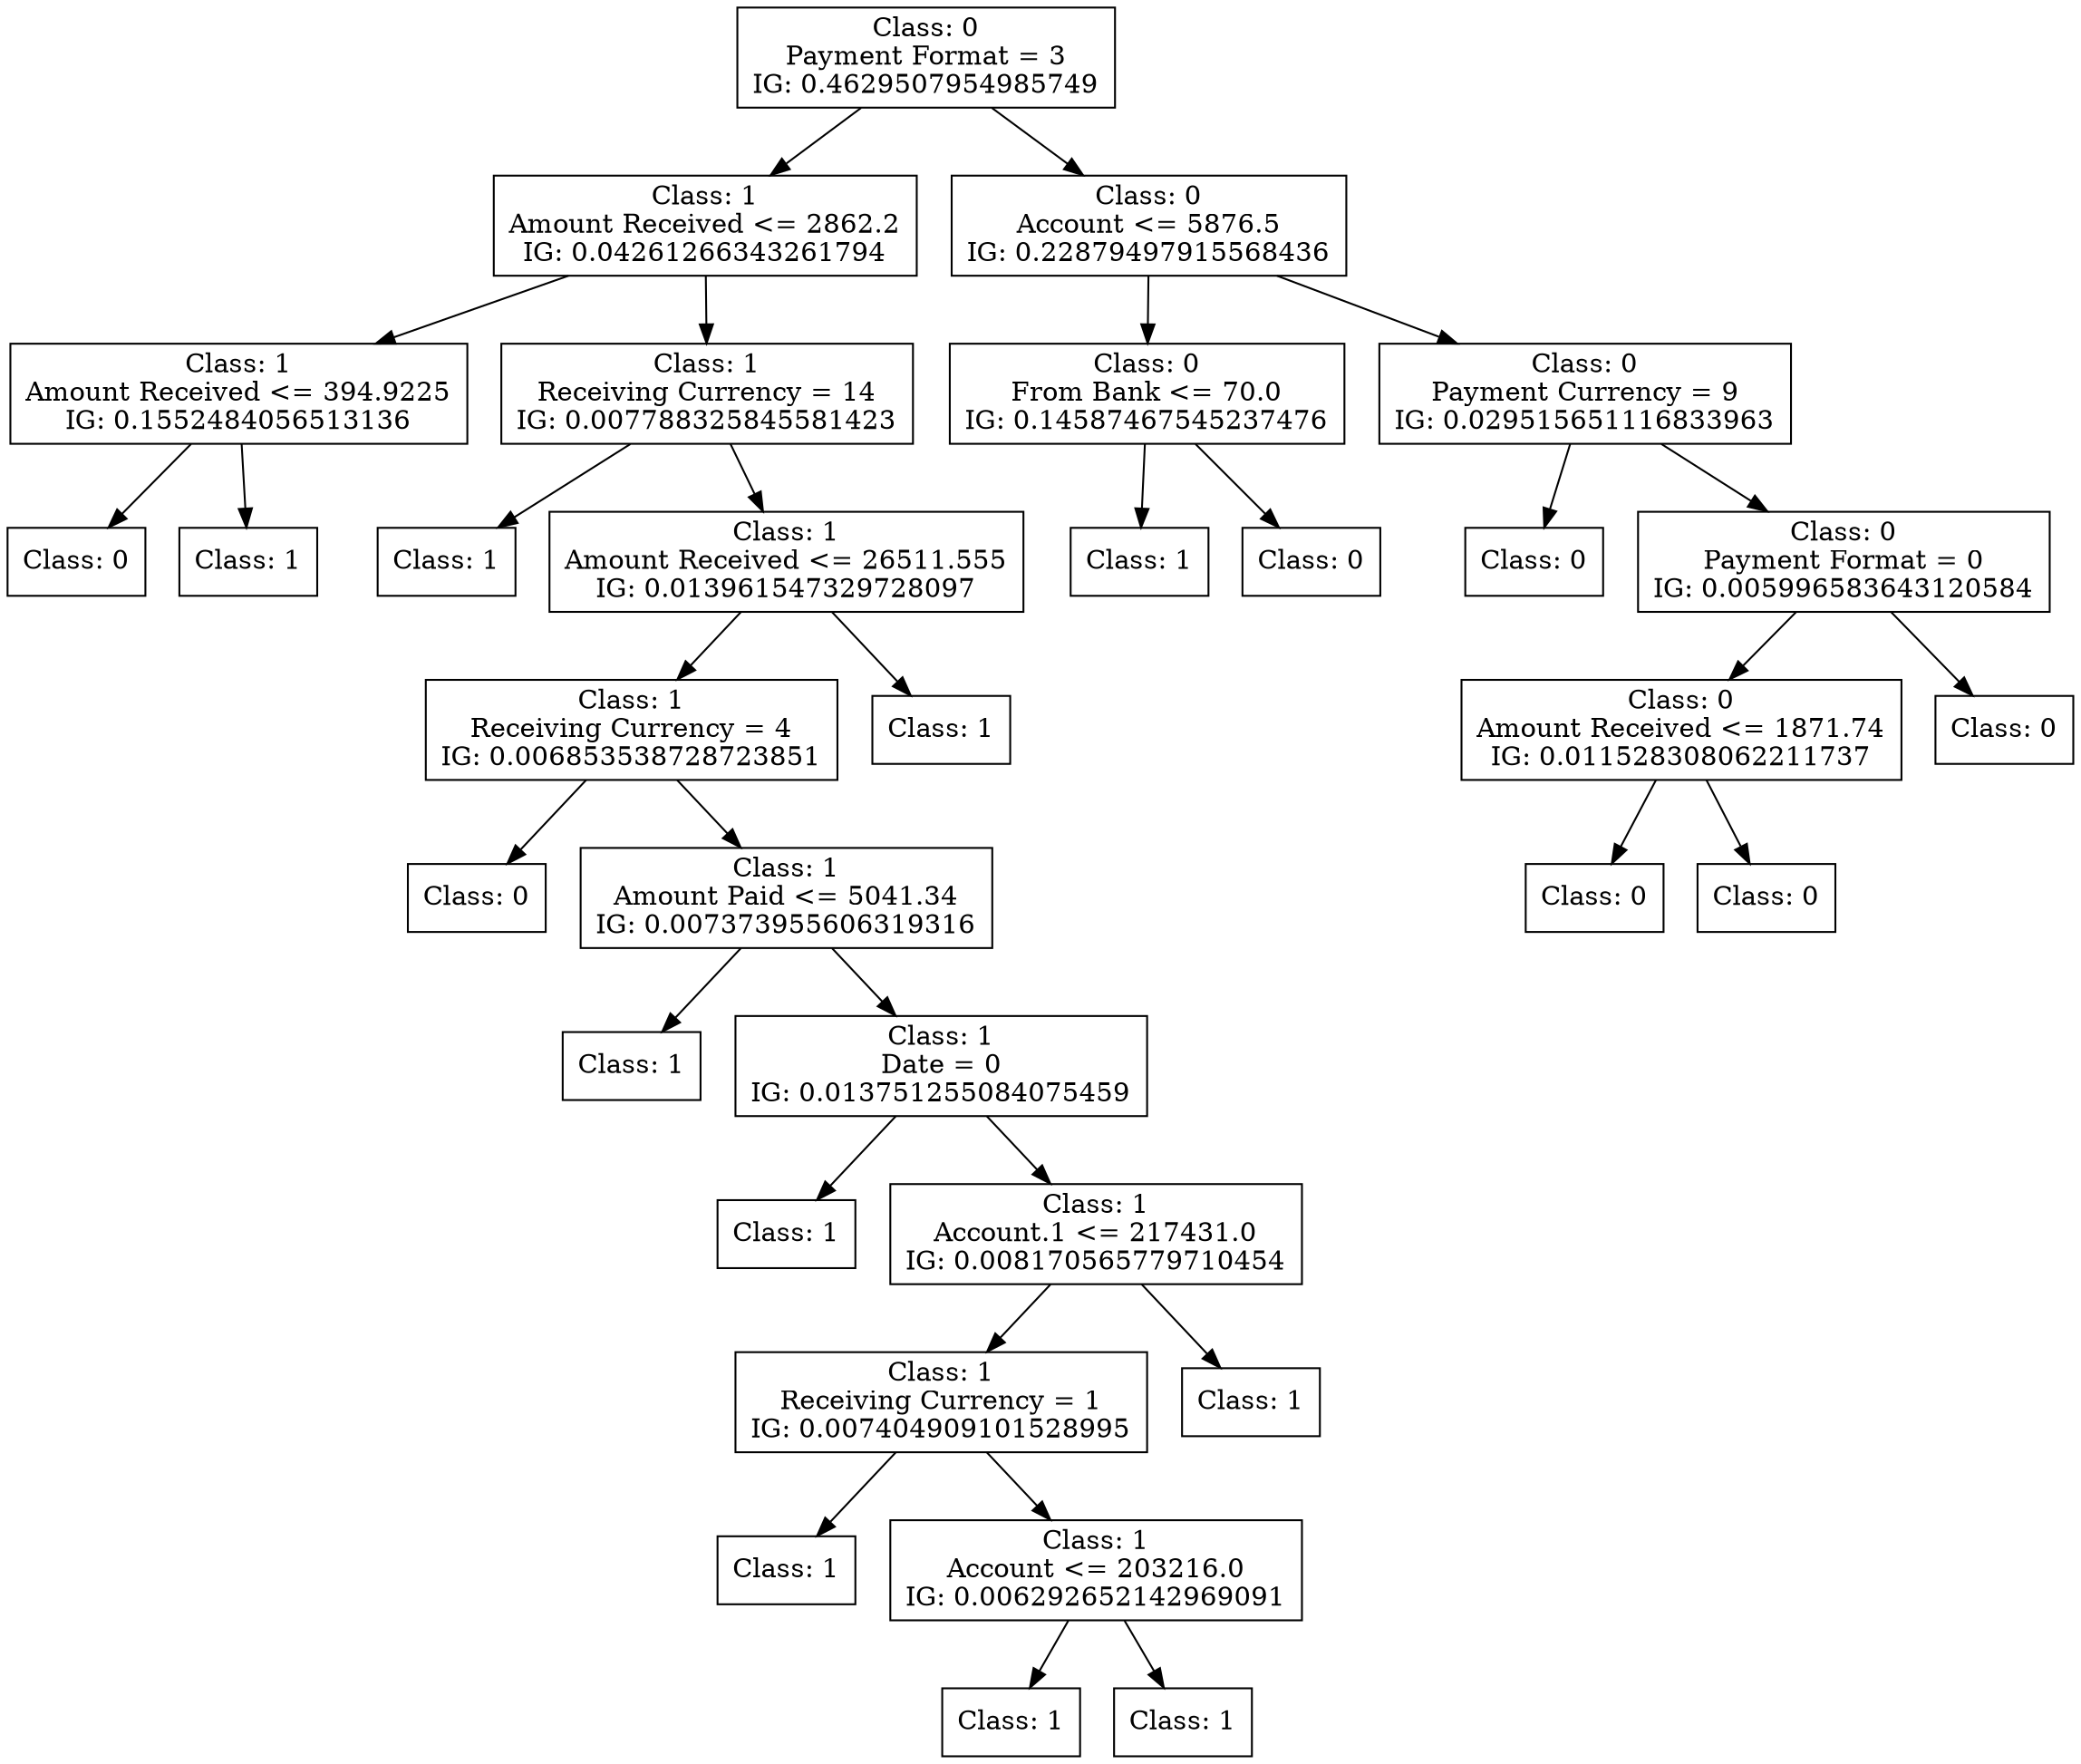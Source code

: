 digraph DecisionTree {
	rankdir=TD;
	node [shape=box];
	2485520838384 [label="Class: 0
Payment Format = 3
IG: 0.4629507954985749"];
	2486629555488 [label="Class: 1
Amount Received <= 2862.2
IG: 0.04261266343261794"];
	2485520838384 -> 2486629555488;
	2486629552944 [label="Class: 1
Amount Received <= 394.9225
IG: 0.1552484056513136"];
	2486629555488 -> 2486629552944;
	2486629563744 [label="Class: 0
"];
	2486629552944 -> 2486629563744;
	2486629552704 [label="Class: 1
"];
	2486629552944 -> 2486629552704;
	2486629563312 [label="Class: 1
Receiving Currency = 14
IG: 0.007788325845581423"];
	2486629555488 -> 2486629563312;
	2486629552128 [label="Class: 1
"];
	2486629563312 -> 2486629552128;
	2486629562688 [label="Class: 1
Amount Received <= 26511.555
IG: 0.013961547329728097"];
	2486629563312 -> 2486629562688;
	2486629562064 [label="Class: 1
Receiving Currency = 4
IG: 0.006853538728723851"];
	2486629562688 -> 2486629562064;
	2486629551984 [label="Class: 0
"];
	2486629562064 -> 2486629551984;
	2486629559232 [label="Class: 1
Amount Paid <= 5041.34
IG: 0.007373955606319316"];
	2486629562064 -> 2486629559232;
	2486629548624 [label="Class: 1
"];
	2486629559232 -> 2486629548624;
	2486629549344 [label="Class: 1
Date = 0
IG: 0.013751255084075459"];
	2486629559232 -> 2486629549344;
	2486629558800 [label="Class: 1
"];
	2486629549344 -> 2486629558800;
	2486629551504 [label="Class: 1
Account.1 <= 217431.0
IG: 0.008170565779710454"];
	2486629549344 -> 2486629551504;
	2486629558128 [label="Class: 1
Receiving Currency = 1
IG: 0.007404909101528995"];
	2486629551504 -> 2486629558128;
	2486629553088 [label="Class: 1
"];
	2486629558128 -> 2486629553088;
	2486629550736 [label="Class: 1
Account <= 203216.0
IG: 0.006292652142969091"];
	2486629558128 -> 2486629550736;
	2486629564272 [label="Class: 1
"];
	2486629550736 -> 2486629564272;
	2486629559664 [label="Class: 1
"];
	2486629550736 -> 2486629559664;
	2486629551648 [label="Class: 1
"];
	2486629551504 -> 2486629551648;
	2486629548432 [label="Class: 1
"];
	2486629562688 -> 2486629548432;
	2486629548480 [label="Class: 0
Account <= 5876.5
IG: 0.22879497915568436"];
	2485520838384 -> 2486629548480;
	2486629558560 [label="Class: 0
From Bank <= 70.0
IG: 0.14587467545237476"];
	2486629548480 -> 2486629558560;
	2486629554432 [label="Class: 1
"];
	2486629558560 -> 2486629554432;
	2486629552512 [label="Class: 0
"];
	2486629558560 -> 2486629552512;
	2486629554000 [label="Class: 0
Payment Currency = 9
IG: 0.029515651116833963"];
	2486629548480 -> 2486629554000;
	2486629559328 [label="Class: 0
"];
	2486629554000 -> 2486629559328;
	2486629551696 [label="Class: 0
Payment Format = 0
IG: 0.005996583643120584"];
	2486629554000 -> 2486629551696;
	2486629560960 [label="Class: 0
Amount Received <= 1871.74
IG: 0.011528308062211737"];
	2486629551696 -> 2486629560960;
	2486629556832 [label="Class: 0
"];
	2486629560960 -> 2486629556832;
	2486629553904 [label="Class: 0
"];
	2486629560960 -> 2486629553904;
	2486629563264 [label="Class: 0
"];
	2486629551696 -> 2486629563264;
}
